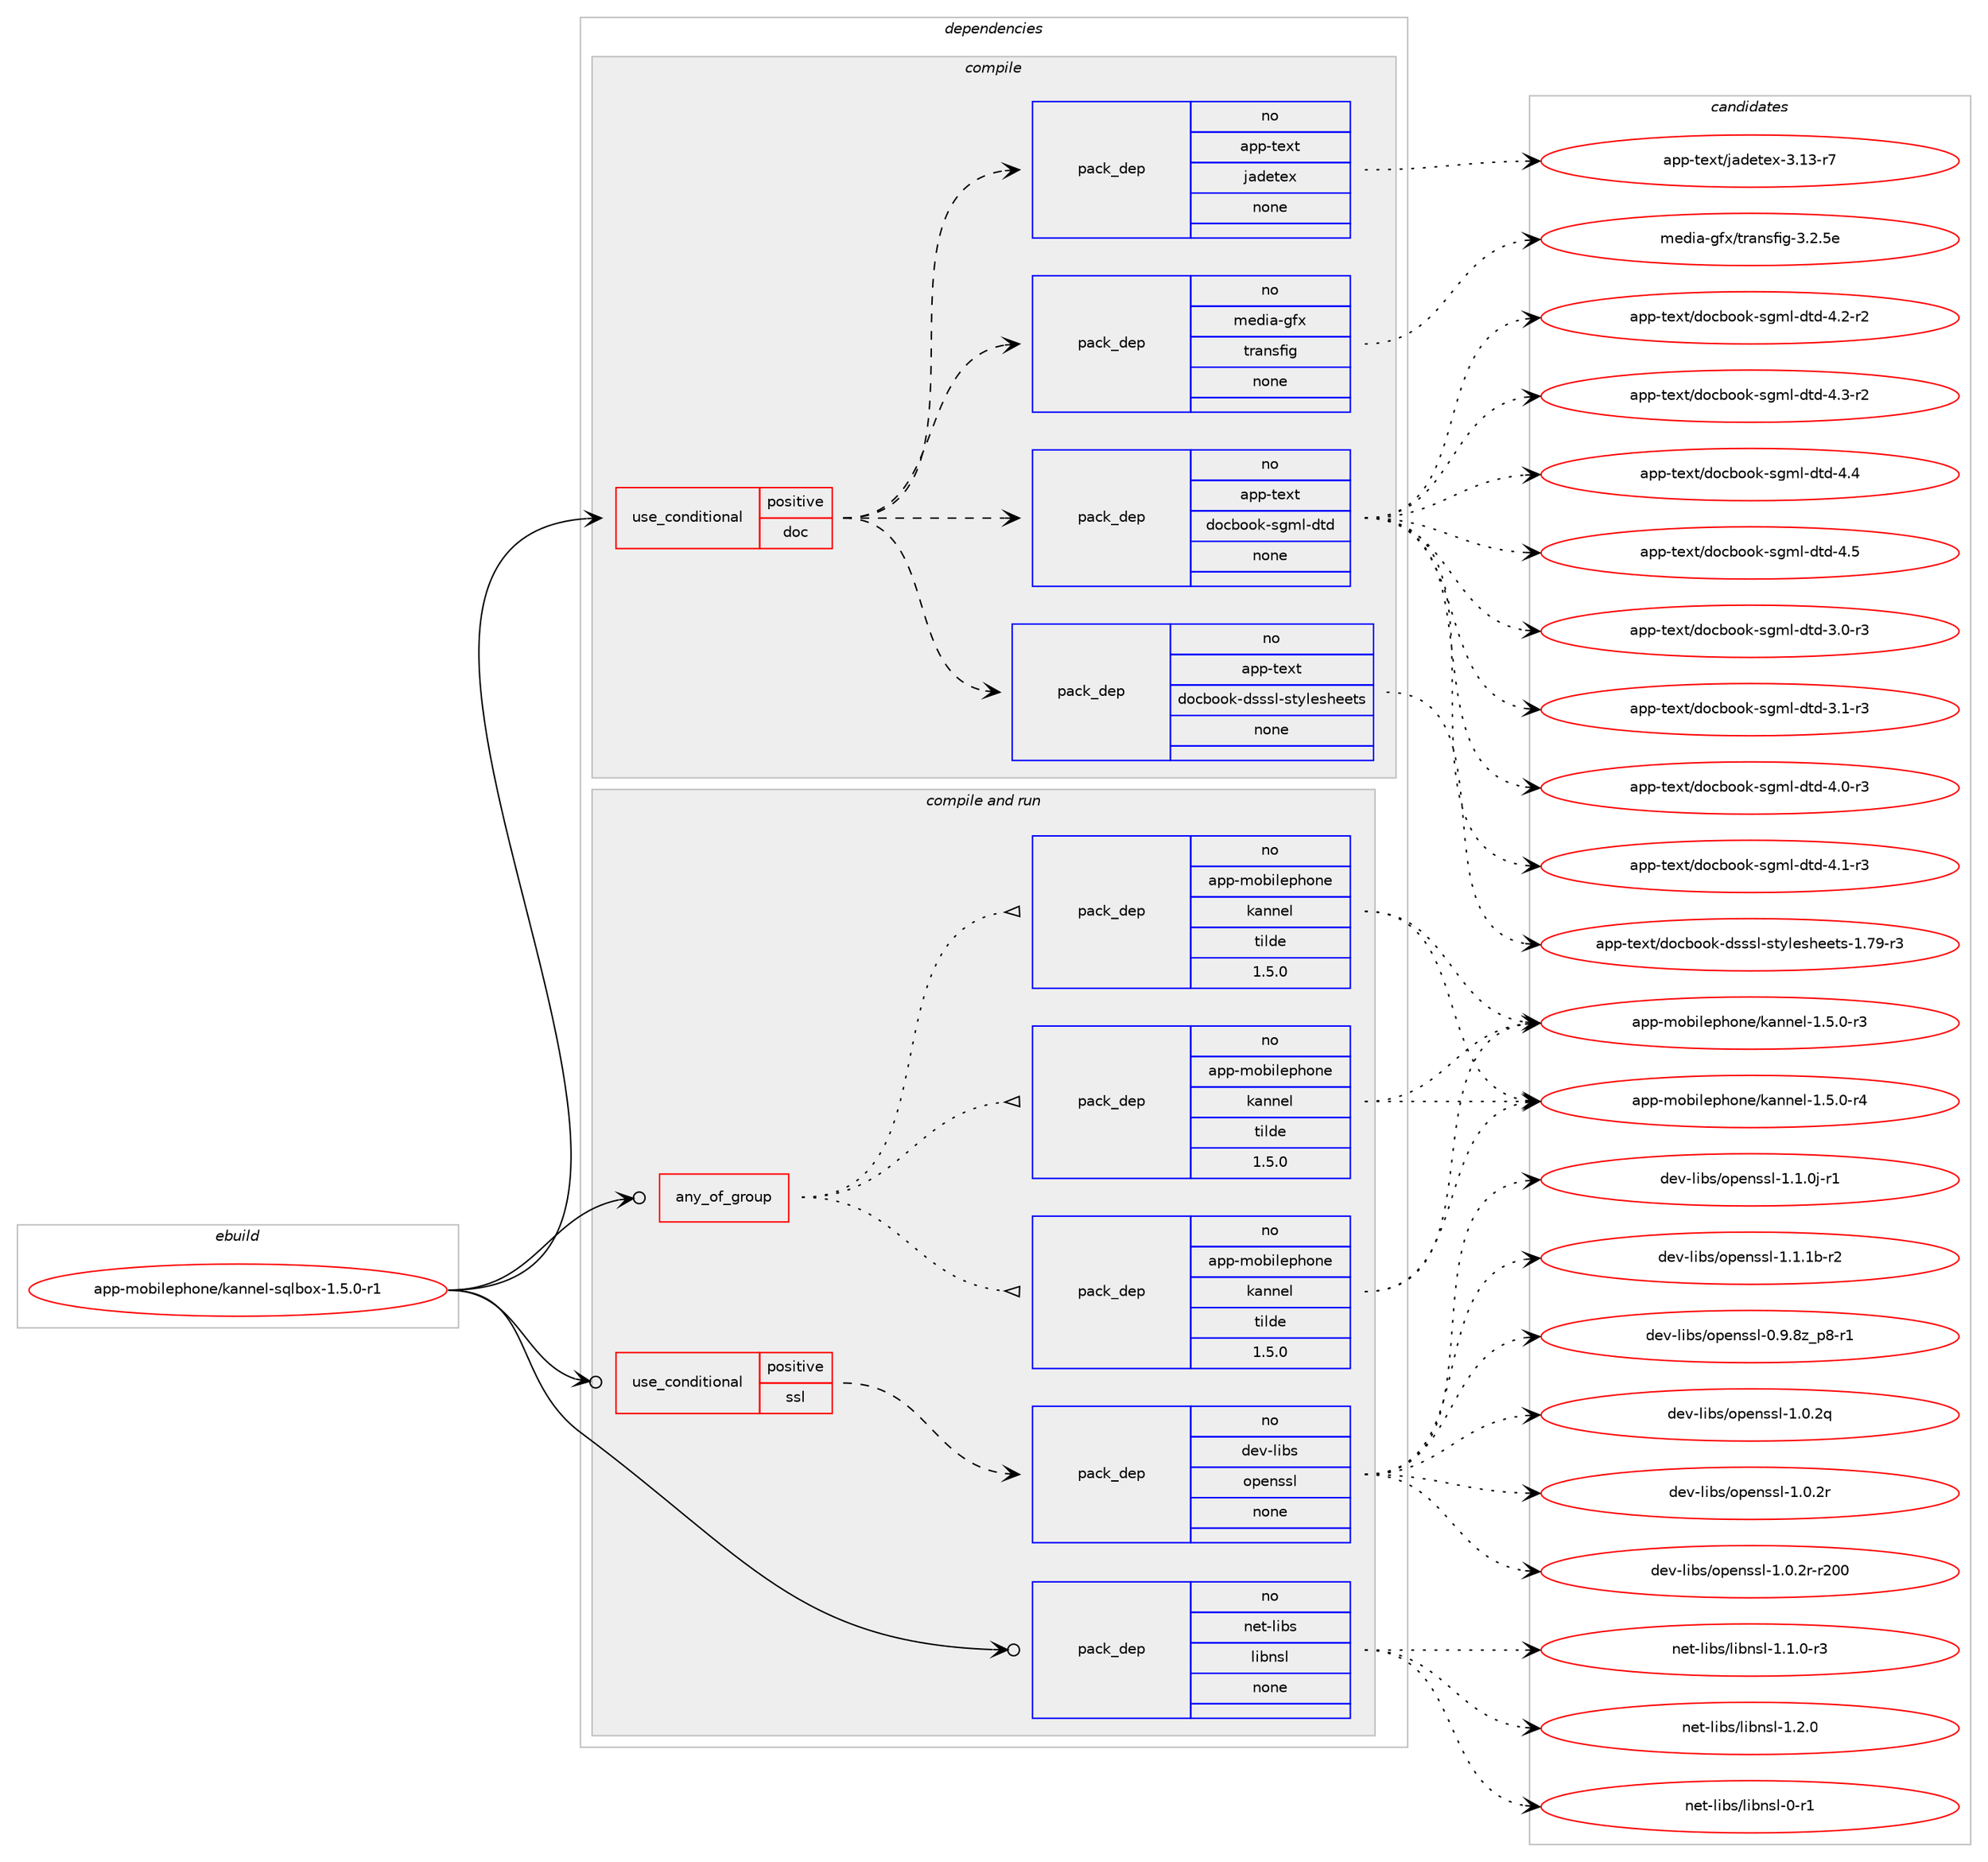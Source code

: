 digraph prolog {

# *************
# Graph options
# *************

newrank=true;
concentrate=true;
compound=true;
graph [rankdir=LR,fontname=Helvetica,fontsize=10,ranksep=1.5];#, ranksep=2.5, nodesep=0.2];
edge  [arrowhead=vee];
node  [fontname=Helvetica,fontsize=10];

# **********
# The ebuild
# **********

subgraph cluster_leftcol {
color=gray;
rank=same;
label=<<i>ebuild</i>>;
id [label="app-mobilephone/kannel-sqlbox-1.5.0-r1", color=red, width=4, href="../app-mobilephone/kannel-sqlbox-1.5.0-r1.svg"];
}

# ****************
# The dependencies
# ****************

subgraph cluster_midcol {
color=gray;
label=<<i>dependencies</i>>;
subgraph cluster_compile {
fillcolor="#eeeeee";
style=filled;
label=<<i>compile</i>>;
subgraph cond354094 {
dependency1302093 [label=<<TABLE BORDER="0" CELLBORDER="1" CELLSPACING="0" CELLPADDING="4"><TR><TD ROWSPAN="3" CELLPADDING="10">use_conditional</TD></TR><TR><TD>positive</TD></TR><TR><TD>doc</TD></TR></TABLE>>, shape=none, color=red];
subgraph pack927699 {
dependency1302094 [label=<<TABLE BORDER="0" CELLBORDER="1" CELLSPACING="0" CELLPADDING="4" WIDTH="220"><TR><TD ROWSPAN="6" CELLPADDING="30">pack_dep</TD></TR><TR><TD WIDTH="110">no</TD></TR><TR><TD>media-gfx</TD></TR><TR><TD>transfig</TD></TR><TR><TD>none</TD></TR><TR><TD></TD></TR></TABLE>>, shape=none, color=blue];
}
dependency1302093:e -> dependency1302094:w [weight=20,style="dashed",arrowhead="vee"];
subgraph pack927700 {
dependency1302095 [label=<<TABLE BORDER="0" CELLBORDER="1" CELLSPACING="0" CELLPADDING="4" WIDTH="220"><TR><TD ROWSPAN="6" CELLPADDING="30">pack_dep</TD></TR><TR><TD WIDTH="110">no</TD></TR><TR><TD>app-text</TD></TR><TR><TD>jadetex</TD></TR><TR><TD>none</TD></TR><TR><TD></TD></TR></TABLE>>, shape=none, color=blue];
}
dependency1302093:e -> dependency1302095:w [weight=20,style="dashed",arrowhead="vee"];
subgraph pack927701 {
dependency1302096 [label=<<TABLE BORDER="0" CELLBORDER="1" CELLSPACING="0" CELLPADDING="4" WIDTH="220"><TR><TD ROWSPAN="6" CELLPADDING="30">pack_dep</TD></TR><TR><TD WIDTH="110">no</TD></TR><TR><TD>app-text</TD></TR><TR><TD>docbook-dsssl-stylesheets</TD></TR><TR><TD>none</TD></TR><TR><TD></TD></TR></TABLE>>, shape=none, color=blue];
}
dependency1302093:e -> dependency1302096:w [weight=20,style="dashed",arrowhead="vee"];
subgraph pack927702 {
dependency1302097 [label=<<TABLE BORDER="0" CELLBORDER="1" CELLSPACING="0" CELLPADDING="4" WIDTH="220"><TR><TD ROWSPAN="6" CELLPADDING="30">pack_dep</TD></TR><TR><TD WIDTH="110">no</TD></TR><TR><TD>app-text</TD></TR><TR><TD>docbook-sgml-dtd</TD></TR><TR><TD>none</TD></TR><TR><TD></TD></TR></TABLE>>, shape=none, color=blue];
}
dependency1302093:e -> dependency1302097:w [weight=20,style="dashed",arrowhead="vee"];
}
id:e -> dependency1302093:w [weight=20,style="solid",arrowhead="vee"];
}
subgraph cluster_compileandrun {
fillcolor="#eeeeee";
style=filled;
label=<<i>compile and run</i>>;
subgraph any19758 {
dependency1302098 [label=<<TABLE BORDER="0" CELLBORDER="1" CELLSPACING="0" CELLPADDING="4"><TR><TD CELLPADDING="10">any_of_group</TD></TR></TABLE>>, shape=none, color=red];subgraph pack927703 {
dependency1302099 [label=<<TABLE BORDER="0" CELLBORDER="1" CELLSPACING="0" CELLPADDING="4" WIDTH="220"><TR><TD ROWSPAN="6" CELLPADDING="30">pack_dep</TD></TR><TR><TD WIDTH="110">no</TD></TR><TR><TD>app-mobilephone</TD></TR><TR><TD>kannel</TD></TR><TR><TD>tilde</TD></TR><TR><TD>1.5.0</TD></TR></TABLE>>, shape=none, color=blue];
}
dependency1302098:e -> dependency1302099:w [weight=20,style="dotted",arrowhead="oinv"];
subgraph pack927704 {
dependency1302100 [label=<<TABLE BORDER="0" CELLBORDER="1" CELLSPACING="0" CELLPADDING="4" WIDTH="220"><TR><TD ROWSPAN="6" CELLPADDING="30">pack_dep</TD></TR><TR><TD WIDTH="110">no</TD></TR><TR><TD>app-mobilephone</TD></TR><TR><TD>kannel</TD></TR><TR><TD>tilde</TD></TR><TR><TD>1.5.0</TD></TR></TABLE>>, shape=none, color=blue];
}
dependency1302098:e -> dependency1302100:w [weight=20,style="dotted",arrowhead="oinv"];
subgraph pack927705 {
dependency1302101 [label=<<TABLE BORDER="0" CELLBORDER="1" CELLSPACING="0" CELLPADDING="4" WIDTH="220"><TR><TD ROWSPAN="6" CELLPADDING="30">pack_dep</TD></TR><TR><TD WIDTH="110">no</TD></TR><TR><TD>app-mobilephone</TD></TR><TR><TD>kannel</TD></TR><TR><TD>tilde</TD></TR><TR><TD>1.5.0</TD></TR></TABLE>>, shape=none, color=blue];
}
dependency1302098:e -> dependency1302101:w [weight=20,style="dotted",arrowhead="oinv"];
}
id:e -> dependency1302098:w [weight=20,style="solid",arrowhead="odotvee"];
subgraph cond354095 {
dependency1302102 [label=<<TABLE BORDER="0" CELLBORDER="1" CELLSPACING="0" CELLPADDING="4"><TR><TD ROWSPAN="3" CELLPADDING="10">use_conditional</TD></TR><TR><TD>positive</TD></TR><TR><TD>ssl</TD></TR></TABLE>>, shape=none, color=red];
subgraph pack927706 {
dependency1302103 [label=<<TABLE BORDER="0" CELLBORDER="1" CELLSPACING="0" CELLPADDING="4" WIDTH="220"><TR><TD ROWSPAN="6" CELLPADDING="30">pack_dep</TD></TR><TR><TD WIDTH="110">no</TD></TR><TR><TD>dev-libs</TD></TR><TR><TD>openssl</TD></TR><TR><TD>none</TD></TR><TR><TD></TD></TR></TABLE>>, shape=none, color=blue];
}
dependency1302102:e -> dependency1302103:w [weight=20,style="dashed",arrowhead="vee"];
}
id:e -> dependency1302102:w [weight=20,style="solid",arrowhead="odotvee"];
subgraph pack927707 {
dependency1302104 [label=<<TABLE BORDER="0" CELLBORDER="1" CELLSPACING="0" CELLPADDING="4" WIDTH="220"><TR><TD ROWSPAN="6" CELLPADDING="30">pack_dep</TD></TR><TR><TD WIDTH="110">no</TD></TR><TR><TD>net-libs</TD></TR><TR><TD>libnsl</TD></TR><TR><TD>none</TD></TR><TR><TD></TD></TR></TABLE>>, shape=none, color=blue];
}
id:e -> dependency1302104:w [weight=20,style="solid",arrowhead="odotvee"];
}
subgraph cluster_run {
fillcolor="#eeeeee";
style=filled;
label=<<i>run</i>>;
}
}

# **************
# The candidates
# **************

subgraph cluster_choices {
rank=same;
color=gray;
label=<<i>candidates</i>>;

subgraph choice927699 {
color=black;
nodesep=1;
choice10910110010597451031021204711611497110115102105103455146504653101 [label="media-gfx/transfig-3.2.5e", color=red, width=4,href="../media-gfx/transfig-3.2.5e.svg"];
dependency1302094:e -> choice10910110010597451031021204711611497110115102105103455146504653101:w [style=dotted,weight="100"];
}
subgraph choice927700 {
color=black;
nodesep=1;
choice9711211245116101120116471069710010111610112045514649514511455 [label="app-text/jadetex-3.13-r7", color=red, width=4,href="../app-text/jadetex-3.13-r7.svg"];
dependency1302095:e -> choice9711211245116101120116471069710010111610112045514649514511455:w [style=dotted,weight="100"];
}
subgraph choice927701 {
color=black;
nodesep=1;
choice9711211245116101120116471001119998111111107451001151151151084511511612110810111510410110111611545494655574511451 [label="app-text/docbook-dsssl-stylesheets-1.79-r3", color=red, width=4,href="../app-text/docbook-dsssl-stylesheets-1.79-r3.svg"];
dependency1302096:e -> choice9711211245116101120116471001119998111111107451001151151151084511511612110810111510410110111611545494655574511451:w [style=dotted,weight="100"];
}
subgraph choice927702 {
color=black;
nodesep=1;
choice97112112451161011201164710011199981111111074511510310910845100116100455146484511451 [label="app-text/docbook-sgml-dtd-3.0-r3", color=red, width=4,href="../app-text/docbook-sgml-dtd-3.0-r3.svg"];
choice97112112451161011201164710011199981111111074511510310910845100116100455146494511451 [label="app-text/docbook-sgml-dtd-3.1-r3", color=red, width=4,href="../app-text/docbook-sgml-dtd-3.1-r3.svg"];
choice97112112451161011201164710011199981111111074511510310910845100116100455246484511451 [label="app-text/docbook-sgml-dtd-4.0-r3", color=red, width=4,href="../app-text/docbook-sgml-dtd-4.0-r3.svg"];
choice97112112451161011201164710011199981111111074511510310910845100116100455246494511451 [label="app-text/docbook-sgml-dtd-4.1-r3", color=red, width=4,href="../app-text/docbook-sgml-dtd-4.1-r3.svg"];
choice97112112451161011201164710011199981111111074511510310910845100116100455246504511450 [label="app-text/docbook-sgml-dtd-4.2-r2", color=red, width=4,href="../app-text/docbook-sgml-dtd-4.2-r2.svg"];
choice97112112451161011201164710011199981111111074511510310910845100116100455246514511450 [label="app-text/docbook-sgml-dtd-4.3-r2", color=red, width=4,href="../app-text/docbook-sgml-dtd-4.3-r2.svg"];
choice9711211245116101120116471001119998111111107451151031091084510011610045524652 [label="app-text/docbook-sgml-dtd-4.4", color=red, width=4,href="../app-text/docbook-sgml-dtd-4.4.svg"];
choice9711211245116101120116471001119998111111107451151031091084510011610045524653 [label="app-text/docbook-sgml-dtd-4.5", color=red, width=4,href="../app-text/docbook-sgml-dtd-4.5.svg"];
dependency1302097:e -> choice97112112451161011201164710011199981111111074511510310910845100116100455146484511451:w [style=dotted,weight="100"];
dependency1302097:e -> choice97112112451161011201164710011199981111111074511510310910845100116100455146494511451:w [style=dotted,weight="100"];
dependency1302097:e -> choice97112112451161011201164710011199981111111074511510310910845100116100455246484511451:w [style=dotted,weight="100"];
dependency1302097:e -> choice97112112451161011201164710011199981111111074511510310910845100116100455246494511451:w [style=dotted,weight="100"];
dependency1302097:e -> choice97112112451161011201164710011199981111111074511510310910845100116100455246504511450:w [style=dotted,weight="100"];
dependency1302097:e -> choice97112112451161011201164710011199981111111074511510310910845100116100455246514511450:w [style=dotted,weight="100"];
dependency1302097:e -> choice9711211245116101120116471001119998111111107451151031091084510011610045524652:w [style=dotted,weight="100"];
dependency1302097:e -> choice9711211245116101120116471001119998111111107451151031091084510011610045524653:w [style=dotted,weight="100"];
}
subgraph choice927703 {
color=black;
nodesep=1;
choice97112112451091119810510810111210411111010147107971101101011084549465346484511451 [label="app-mobilephone/kannel-1.5.0-r3", color=red, width=4,href="../app-mobilephone/kannel-1.5.0-r3.svg"];
choice97112112451091119810510810111210411111010147107971101101011084549465346484511452 [label="app-mobilephone/kannel-1.5.0-r4", color=red, width=4,href="../app-mobilephone/kannel-1.5.0-r4.svg"];
dependency1302099:e -> choice97112112451091119810510810111210411111010147107971101101011084549465346484511451:w [style=dotted,weight="100"];
dependency1302099:e -> choice97112112451091119810510810111210411111010147107971101101011084549465346484511452:w [style=dotted,weight="100"];
}
subgraph choice927704 {
color=black;
nodesep=1;
choice97112112451091119810510810111210411111010147107971101101011084549465346484511451 [label="app-mobilephone/kannel-1.5.0-r3", color=red, width=4,href="../app-mobilephone/kannel-1.5.0-r3.svg"];
choice97112112451091119810510810111210411111010147107971101101011084549465346484511452 [label="app-mobilephone/kannel-1.5.0-r4", color=red, width=4,href="../app-mobilephone/kannel-1.5.0-r4.svg"];
dependency1302100:e -> choice97112112451091119810510810111210411111010147107971101101011084549465346484511451:w [style=dotted,weight="100"];
dependency1302100:e -> choice97112112451091119810510810111210411111010147107971101101011084549465346484511452:w [style=dotted,weight="100"];
}
subgraph choice927705 {
color=black;
nodesep=1;
choice97112112451091119810510810111210411111010147107971101101011084549465346484511451 [label="app-mobilephone/kannel-1.5.0-r3", color=red, width=4,href="../app-mobilephone/kannel-1.5.0-r3.svg"];
choice97112112451091119810510810111210411111010147107971101101011084549465346484511452 [label="app-mobilephone/kannel-1.5.0-r4", color=red, width=4,href="../app-mobilephone/kannel-1.5.0-r4.svg"];
dependency1302101:e -> choice97112112451091119810510810111210411111010147107971101101011084549465346484511451:w [style=dotted,weight="100"];
dependency1302101:e -> choice97112112451091119810510810111210411111010147107971101101011084549465346484511452:w [style=dotted,weight="100"];
}
subgraph choice927706 {
color=black;
nodesep=1;
choice10010111845108105981154711111210111011511510845484657465612295112564511449 [label="dev-libs/openssl-0.9.8z_p8-r1", color=red, width=4,href="../dev-libs/openssl-0.9.8z_p8-r1.svg"];
choice100101118451081059811547111112101110115115108454946484650113 [label="dev-libs/openssl-1.0.2q", color=red, width=4,href="../dev-libs/openssl-1.0.2q.svg"];
choice100101118451081059811547111112101110115115108454946484650114 [label="dev-libs/openssl-1.0.2r", color=red, width=4,href="../dev-libs/openssl-1.0.2r.svg"];
choice10010111845108105981154711111210111011511510845494648465011445114504848 [label="dev-libs/openssl-1.0.2r-r200", color=red, width=4,href="../dev-libs/openssl-1.0.2r-r200.svg"];
choice1001011184510810598115471111121011101151151084549464946481064511449 [label="dev-libs/openssl-1.1.0j-r1", color=red, width=4,href="../dev-libs/openssl-1.1.0j-r1.svg"];
choice100101118451081059811547111112101110115115108454946494649984511450 [label="dev-libs/openssl-1.1.1b-r2", color=red, width=4,href="../dev-libs/openssl-1.1.1b-r2.svg"];
dependency1302103:e -> choice10010111845108105981154711111210111011511510845484657465612295112564511449:w [style=dotted,weight="100"];
dependency1302103:e -> choice100101118451081059811547111112101110115115108454946484650113:w [style=dotted,weight="100"];
dependency1302103:e -> choice100101118451081059811547111112101110115115108454946484650114:w [style=dotted,weight="100"];
dependency1302103:e -> choice10010111845108105981154711111210111011511510845494648465011445114504848:w [style=dotted,weight="100"];
dependency1302103:e -> choice1001011184510810598115471111121011101151151084549464946481064511449:w [style=dotted,weight="100"];
dependency1302103:e -> choice100101118451081059811547111112101110115115108454946494649984511450:w [style=dotted,weight="100"];
}
subgraph choice927707 {
color=black;
nodesep=1;
choice1101011164510810598115471081059811011510845484511449 [label="net-libs/libnsl-0-r1", color=red, width=4,href="../net-libs/libnsl-0-r1.svg"];
choice110101116451081059811547108105981101151084549464946484511451 [label="net-libs/libnsl-1.1.0-r3", color=red, width=4,href="../net-libs/libnsl-1.1.0-r3.svg"];
choice11010111645108105981154710810598110115108454946504648 [label="net-libs/libnsl-1.2.0", color=red, width=4,href="../net-libs/libnsl-1.2.0.svg"];
dependency1302104:e -> choice1101011164510810598115471081059811011510845484511449:w [style=dotted,weight="100"];
dependency1302104:e -> choice110101116451081059811547108105981101151084549464946484511451:w [style=dotted,weight="100"];
dependency1302104:e -> choice11010111645108105981154710810598110115108454946504648:w [style=dotted,weight="100"];
}
}

}
